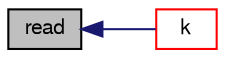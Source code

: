 digraph "read"
{
  bgcolor="transparent";
  edge [fontname="FreeSans",fontsize="10",labelfontname="FreeSans",labelfontsize="10"];
  node [fontname="FreeSans",fontsize="10",shape=record];
  rankdir="LR";
  Node1077 [label="read",height=0.2,width=0.4,color="black", fillcolor="grey75", style="filled", fontcolor="black"];
  Node1077 -> Node1078 [dir="back",color="midnightblue",fontsize="10",style="solid",fontname="FreeSans"];
  Node1078 [label="k",height=0.2,width=0.4,color="red",URL="$a30646.html#a2cc3daa68147a9052c2b37e9ac37eca4",tooltip="Return SGS kinetic energy. "];
}
